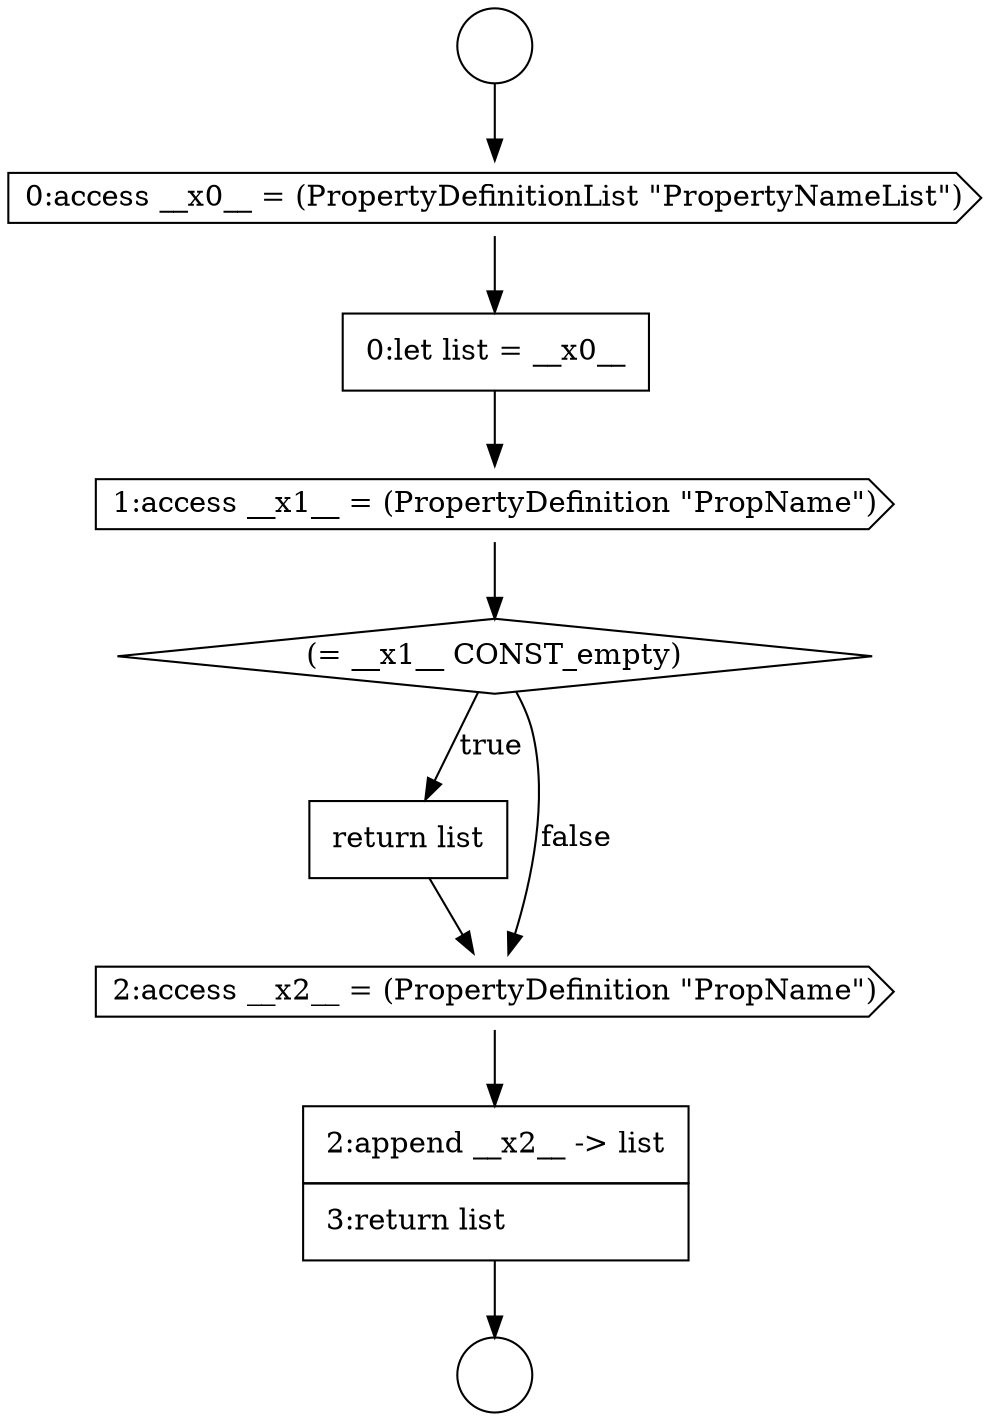 digraph {
  node3429 [shape=cds, label=<<font color="black">1:access __x1__ = (PropertyDefinition &quot;PropName&quot;)</font>> color="black" fillcolor="white" style=filled]
  node3425 [shape=circle label=" " color="black" fillcolor="white" style=filled]
  node3431 [shape=none, margin=0, label=<<font color="black">
    <table border="0" cellborder="1" cellspacing="0" cellpadding="10">
      <tr><td align="left">return list</td></tr>
    </table>
  </font>> color="black" fillcolor="white" style=filled]
  node3428 [shape=none, margin=0, label=<<font color="black">
    <table border="0" cellborder="1" cellspacing="0" cellpadding="10">
      <tr><td align="left">0:let list = __x0__</td></tr>
    </table>
  </font>> color="black" fillcolor="white" style=filled]
  node3427 [shape=cds, label=<<font color="black">0:access __x0__ = (PropertyDefinitionList &quot;PropertyNameList&quot;)</font>> color="black" fillcolor="white" style=filled]
  node3433 [shape=none, margin=0, label=<<font color="black">
    <table border="0" cellborder="1" cellspacing="0" cellpadding="10">
      <tr><td align="left">2:append __x2__ -&gt; list</td></tr>
      <tr><td align="left">3:return list</td></tr>
    </table>
  </font>> color="black" fillcolor="white" style=filled]
  node3430 [shape=diamond, label=<<font color="black">(= __x1__ CONST_empty)</font>> color="black" fillcolor="white" style=filled]
  node3426 [shape=circle label=" " color="black" fillcolor="white" style=filled]
  node3432 [shape=cds, label=<<font color="black">2:access __x2__ = (PropertyDefinition &quot;PropName&quot;)</font>> color="black" fillcolor="white" style=filled]
  node3428 -> node3429 [ color="black"]
  node3431 -> node3432 [ color="black"]
  node3432 -> node3433 [ color="black"]
  node3429 -> node3430 [ color="black"]
  node3425 -> node3427 [ color="black"]
  node3430 -> node3431 [label=<<font color="black">true</font>> color="black"]
  node3430 -> node3432 [label=<<font color="black">false</font>> color="black"]
  node3427 -> node3428 [ color="black"]
  node3433 -> node3426 [ color="black"]
}

